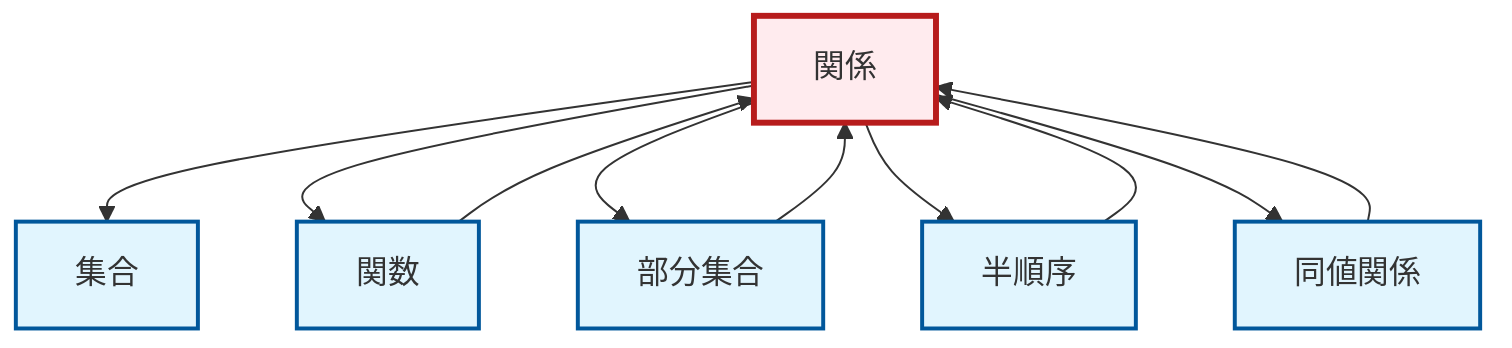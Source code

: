 graph TD
    classDef definition fill:#e1f5fe,stroke:#01579b,stroke-width:2px
    classDef theorem fill:#f3e5f5,stroke:#4a148c,stroke-width:2px
    classDef axiom fill:#fff3e0,stroke:#e65100,stroke-width:2px
    classDef example fill:#e8f5e9,stroke:#1b5e20,stroke-width:2px
    classDef current fill:#ffebee,stroke:#b71c1c,stroke-width:3px
    def-relation["関係"]:::definition
    def-function["関数"]:::definition
    def-set["集合"]:::definition
    def-subset["部分集合"]:::definition
    def-partial-order["半順序"]:::definition
    def-equivalence-relation["同値関係"]:::definition
    def-partial-order --> def-relation
    def-equivalence-relation --> def-relation
    def-relation --> def-set
    def-subset --> def-relation
    def-relation --> def-function
    def-relation --> def-subset
    def-function --> def-relation
    def-relation --> def-partial-order
    def-relation --> def-equivalence-relation
    class def-relation current